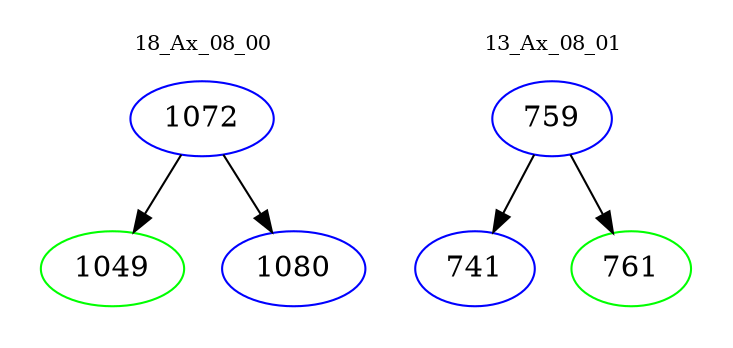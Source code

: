 digraph{
subgraph cluster_0 {
color = white
label = "18_Ax_08_00";
fontsize=10;
T0_1072 [label="1072", color="blue"]
T0_1072 -> T0_1049 [color="black"]
T0_1049 [label="1049", color="green"]
T0_1072 -> T0_1080 [color="black"]
T0_1080 [label="1080", color="blue"]
}
subgraph cluster_1 {
color = white
label = "13_Ax_08_01";
fontsize=10;
T1_759 [label="759", color="blue"]
T1_759 -> T1_741 [color="black"]
T1_741 [label="741", color="blue"]
T1_759 -> T1_761 [color="black"]
T1_761 [label="761", color="green"]
}
}
